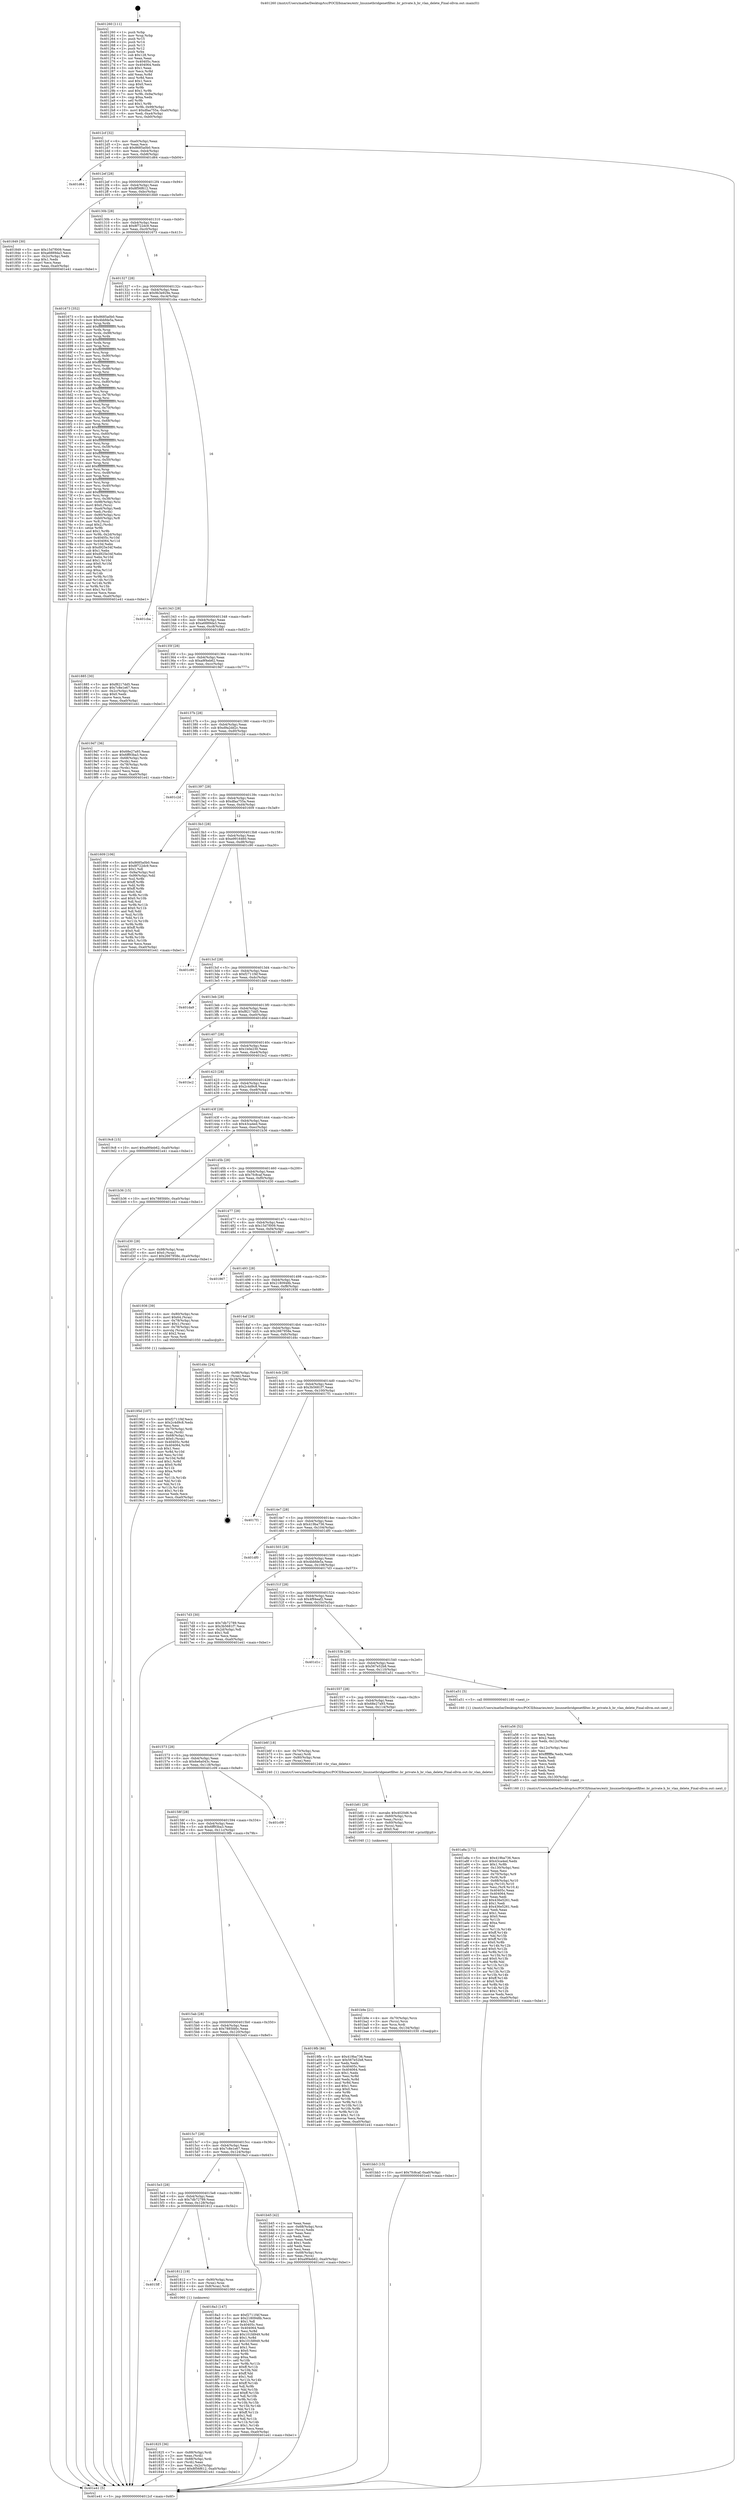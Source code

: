 digraph "0x401260" {
  label = "0x401260 (/mnt/c/Users/mathe/Desktop/tcc/POCII/binaries/extr_linuxnetbridgenetfilter..br_private.h_br_vlan_delete_Final-ollvm.out::main(0))"
  labelloc = "t"
  node[shape=record]

  Entry [label="",width=0.3,height=0.3,shape=circle,fillcolor=black,style=filled]
  "0x4012cf" [label="{
     0x4012cf [32]\l
     | [instrs]\l
     &nbsp;&nbsp;0x4012cf \<+6\>: mov -0xa0(%rbp),%eax\l
     &nbsp;&nbsp;0x4012d5 \<+2\>: mov %eax,%ecx\l
     &nbsp;&nbsp;0x4012d7 \<+6\>: sub $0x8685a0b0,%ecx\l
     &nbsp;&nbsp;0x4012dd \<+6\>: mov %eax,-0xb4(%rbp)\l
     &nbsp;&nbsp;0x4012e3 \<+6\>: mov %ecx,-0xb8(%rbp)\l
     &nbsp;&nbsp;0x4012e9 \<+6\>: je 0000000000401d64 \<main+0xb04\>\l
  }"]
  "0x401d64" [label="{
     0x401d64\l
  }", style=dashed]
  "0x4012ef" [label="{
     0x4012ef [28]\l
     | [instrs]\l
     &nbsp;&nbsp;0x4012ef \<+5\>: jmp 00000000004012f4 \<main+0x94\>\l
     &nbsp;&nbsp;0x4012f4 \<+6\>: mov -0xb4(%rbp),%eax\l
     &nbsp;&nbsp;0x4012fa \<+5\>: sub $0x8f56f612,%eax\l
     &nbsp;&nbsp;0x4012ff \<+6\>: mov %eax,-0xbc(%rbp)\l
     &nbsp;&nbsp;0x401305 \<+6\>: je 0000000000401849 \<main+0x5e9\>\l
  }"]
  Exit [label="",width=0.3,height=0.3,shape=circle,fillcolor=black,style=filled,peripheries=2]
  "0x401849" [label="{
     0x401849 [30]\l
     | [instrs]\l
     &nbsp;&nbsp;0x401849 \<+5\>: mov $0x15d7f009,%eax\l
     &nbsp;&nbsp;0x40184e \<+5\>: mov $0xa6889da3,%ecx\l
     &nbsp;&nbsp;0x401853 \<+3\>: mov -0x2c(%rbp),%edx\l
     &nbsp;&nbsp;0x401856 \<+3\>: cmp $0x1,%edx\l
     &nbsp;&nbsp;0x401859 \<+3\>: cmovl %ecx,%eax\l
     &nbsp;&nbsp;0x40185c \<+6\>: mov %eax,-0xa0(%rbp)\l
     &nbsp;&nbsp;0x401862 \<+5\>: jmp 0000000000401e41 \<main+0xbe1\>\l
  }"]
  "0x40130b" [label="{
     0x40130b [28]\l
     | [instrs]\l
     &nbsp;&nbsp;0x40130b \<+5\>: jmp 0000000000401310 \<main+0xb0\>\l
     &nbsp;&nbsp;0x401310 \<+6\>: mov -0xb4(%rbp),%eax\l
     &nbsp;&nbsp;0x401316 \<+5\>: sub $0x8f722dc9,%eax\l
     &nbsp;&nbsp;0x40131b \<+6\>: mov %eax,-0xc0(%rbp)\l
     &nbsp;&nbsp;0x401321 \<+6\>: je 0000000000401673 \<main+0x413\>\l
  }"]
  "0x401bb3" [label="{
     0x401bb3 [15]\l
     | [instrs]\l
     &nbsp;&nbsp;0x401bb3 \<+10\>: movl $0x7fc8caf,-0xa0(%rbp)\l
     &nbsp;&nbsp;0x401bbd \<+5\>: jmp 0000000000401e41 \<main+0xbe1\>\l
  }"]
  "0x401673" [label="{
     0x401673 [352]\l
     | [instrs]\l
     &nbsp;&nbsp;0x401673 \<+5\>: mov $0x8685a0b0,%eax\l
     &nbsp;&nbsp;0x401678 \<+5\>: mov $0x4bbfde5a,%ecx\l
     &nbsp;&nbsp;0x40167d \<+3\>: mov %rsp,%rdx\l
     &nbsp;&nbsp;0x401680 \<+4\>: add $0xfffffffffffffff0,%rdx\l
     &nbsp;&nbsp;0x401684 \<+3\>: mov %rdx,%rsp\l
     &nbsp;&nbsp;0x401687 \<+7\>: mov %rdx,-0x98(%rbp)\l
     &nbsp;&nbsp;0x40168e \<+3\>: mov %rsp,%rdx\l
     &nbsp;&nbsp;0x401691 \<+4\>: add $0xfffffffffffffff0,%rdx\l
     &nbsp;&nbsp;0x401695 \<+3\>: mov %rdx,%rsp\l
     &nbsp;&nbsp;0x401698 \<+3\>: mov %rsp,%rsi\l
     &nbsp;&nbsp;0x40169b \<+4\>: add $0xfffffffffffffff0,%rsi\l
     &nbsp;&nbsp;0x40169f \<+3\>: mov %rsi,%rsp\l
     &nbsp;&nbsp;0x4016a2 \<+7\>: mov %rsi,-0x90(%rbp)\l
     &nbsp;&nbsp;0x4016a9 \<+3\>: mov %rsp,%rsi\l
     &nbsp;&nbsp;0x4016ac \<+4\>: add $0xfffffffffffffff0,%rsi\l
     &nbsp;&nbsp;0x4016b0 \<+3\>: mov %rsi,%rsp\l
     &nbsp;&nbsp;0x4016b3 \<+7\>: mov %rsi,-0x88(%rbp)\l
     &nbsp;&nbsp;0x4016ba \<+3\>: mov %rsp,%rsi\l
     &nbsp;&nbsp;0x4016bd \<+4\>: add $0xfffffffffffffff0,%rsi\l
     &nbsp;&nbsp;0x4016c1 \<+3\>: mov %rsi,%rsp\l
     &nbsp;&nbsp;0x4016c4 \<+4\>: mov %rsi,-0x80(%rbp)\l
     &nbsp;&nbsp;0x4016c8 \<+3\>: mov %rsp,%rsi\l
     &nbsp;&nbsp;0x4016cb \<+4\>: add $0xfffffffffffffff0,%rsi\l
     &nbsp;&nbsp;0x4016cf \<+3\>: mov %rsi,%rsp\l
     &nbsp;&nbsp;0x4016d2 \<+4\>: mov %rsi,-0x78(%rbp)\l
     &nbsp;&nbsp;0x4016d6 \<+3\>: mov %rsp,%rsi\l
     &nbsp;&nbsp;0x4016d9 \<+4\>: add $0xfffffffffffffff0,%rsi\l
     &nbsp;&nbsp;0x4016dd \<+3\>: mov %rsi,%rsp\l
     &nbsp;&nbsp;0x4016e0 \<+4\>: mov %rsi,-0x70(%rbp)\l
     &nbsp;&nbsp;0x4016e4 \<+3\>: mov %rsp,%rsi\l
     &nbsp;&nbsp;0x4016e7 \<+4\>: add $0xfffffffffffffff0,%rsi\l
     &nbsp;&nbsp;0x4016eb \<+3\>: mov %rsi,%rsp\l
     &nbsp;&nbsp;0x4016ee \<+4\>: mov %rsi,-0x68(%rbp)\l
     &nbsp;&nbsp;0x4016f2 \<+3\>: mov %rsp,%rsi\l
     &nbsp;&nbsp;0x4016f5 \<+4\>: add $0xfffffffffffffff0,%rsi\l
     &nbsp;&nbsp;0x4016f9 \<+3\>: mov %rsi,%rsp\l
     &nbsp;&nbsp;0x4016fc \<+4\>: mov %rsi,-0x60(%rbp)\l
     &nbsp;&nbsp;0x401700 \<+3\>: mov %rsp,%rsi\l
     &nbsp;&nbsp;0x401703 \<+4\>: add $0xfffffffffffffff0,%rsi\l
     &nbsp;&nbsp;0x401707 \<+3\>: mov %rsi,%rsp\l
     &nbsp;&nbsp;0x40170a \<+4\>: mov %rsi,-0x58(%rbp)\l
     &nbsp;&nbsp;0x40170e \<+3\>: mov %rsp,%rsi\l
     &nbsp;&nbsp;0x401711 \<+4\>: add $0xfffffffffffffff0,%rsi\l
     &nbsp;&nbsp;0x401715 \<+3\>: mov %rsi,%rsp\l
     &nbsp;&nbsp;0x401718 \<+4\>: mov %rsi,-0x50(%rbp)\l
     &nbsp;&nbsp;0x40171c \<+3\>: mov %rsp,%rsi\l
     &nbsp;&nbsp;0x40171f \<+4\>: add $0xfffffffffffffff0,%rsi\l
     &nbsp;&nbsp;0x401723 \<+3\>: mov %rsi,%rsp\l
     &nbsp;&nbsp;0x401726 \<+4\>: mov %rsi,-0x48(%rbp)\l
     &nbsp;&nbsp;0x40172a \<+3\>: mov %rsp,%rsi\l
     &nbsp;&nbsp;0x40172d \<+4\>: add $0xfffffffffffffff0,%rsi\l
     &nbsp;&nbsp;0x401731 \<+3\>: mov %rsi,%rsp\l
     &nbsp;&nbsp;0x401734 \<+4\>: mov %rsi,-0x40(%rbp)\l
     &nbsp;&nbsp;0x401738 \<+3\>: mov %rsp,%rsi\l
     &nbsp;&nbsp;0x40173b \<+4\>: add $0xfffffffffffffff0,%rsi\l
     &nbsp;&nbsp;0x40173f \<+3\>: mov %rsi,%rsp\l
     &nbsp;&nbsp;0x401742 \<+4\>: mov %rsi,-0x38(%rbp)\l
     &nbsp;&nbsp;0x401746 \<+7\>: mov -0x98(%rbp),%rsi\l
     &nbsp;&nbsp;0x40174d \<+6\>: movl $0x0,(%rsi)\l
     &nbsp;&nbsp;0x401753 \<+6\>: mov -0xa4(%rbp),%edi\l
     &nbsp;&nbsp;0x401759 \<+2\>: mov %edi,(%rdx)\l
     &nbsp;&nbsp;0x40175b \<+7\>: mov -0x90(%rbp),%rsi\l
     &nbsp;&nbsp;0x401762 \<+7\>: mov -0xb0(%rbp),%r8\l
     &nbsp;&nbsp;0x401769 \<+3\>: mov %r8,(%rsi)\l
     &nbsp;&nbsp;0x40176c \<+3\>: cmpl $0x2,(%rdx)\l
     &nbsp;&nbsp;0x40176f \<+4\>: setne %r9b\l
     &nbsp;&nbsp;0x401773 \<+4\>: and $0x1,%r9b\l
     &nbsp;&nbsp;0x401777 \<+4\>: mov %r9b,-0x2d(%rbp)\l
     &nbsp;&nbsp;0x40177b \<+8\>: mov 0x40405c,%r10d\l
     &nbsp;&nbsp;0x401783 \<+8\>: mov 0x404064,%r11d\l
     &nbsp;&nbsp;0x40178b \<+3\>: mov %r10d,%ebx\l
     &nbsp;&nbsp;0x40178e \<+6\>: sub $0xd925e34f,%ebx\l
     &nbsp;&nbsp;0x401794 \<+3\>: sub $0x1,%ebx\l
     &nbsp;&nbsp;0x401797 \<+6\>: add $0xd925e34f,%ebx\l
     &nbsp;&nbsp;0x40179d \<+4\>: imul %ebx,%r10d\l
     &nbsp;&nbsp;0x4017a1 \<+4\>: and $0x1,%r10d\l
     &nbsp;&nbsp;0x4017a5 \<+4\>: cmp $0x0,%r10d\l
     &nbsp;&nbsp;0x4017a9 \<+4\>: sete %r9b\l
     &nbsp;&nbsp;0x4017ad \<+4\>: cmp $0xa,%r11d\l
     &nbsp;&nbsp;0x4017b1 \<+4\>: setl %r14b\l
     &nbsp;&nbsp;0x4017b5 \<+3\>: mov %r9b,%r15b\l
     &nbsp;&nbsp;0x4017b8 \<+3\>: and %r14b,%r15b\l
     &nbsp;&nbsp;0x4017bb \<+3\>: xor %r14b,%r9b\l
     &nbsp;&nbsp;0x4017be \<+3\>: or %r9b,%r15b\l
     &nbsp;&nbsp;0x4017c1 \<+4\>: test $0x1,%r15b\l
     &nbsp;&nbsp;0x4017c5 \<+3\>: cmovne %ecx,%eax\l
     &nbsp;&nbsp;0x4017c8 \<+6\>: mov %eax,-0xa0(%rbp)\l
     &nbsp;&nbsp;0x4017ce \<+5\>: jmp 0000000000401e41 \<main+0xbe1\>\l
  }"]
  "0x401327" [label="{
     0x401327 [28]\l
     | [instrs]\l
     &nbsp;&nbsp;0x401327 \<+5\>: jmp 000000000040132c \<main+0xcc\>\l
     &nbsp;&nbsp;0x40132c \<+6\>: mov -0xb4(%rbp),%eax\l
     &nbsp;&nbsp;0x401332 \<+5\>: sub $0x9b3e929e,%eax\l
     &nbsp;&nbsp;0x401337 \<+6\>: mov %eax,-0xc4(%rbp)\l
     &nbsp;&nbsp;0x40133d \<+6\>: je 0000000000401cba \<main+0xa5a\>\l
  }"]
  "0x401b9e" [label="{
     0x401b9e [21]\l
     | [instrs]\l
     &nbsp;&nbsp;0x401b9e \<+4\>: mov -0x70(%rbp),%rcx\l
     &nbsp;&nbsp;0x401ba2 \<+3\>: mov (%rcx),%rcx\l
     &nbsp;&nbsp;0x401ba5 \<+3\>: mov %rcx,%rdi\l
     &nbsp;&nbsp;0x401ba8 \<+6\>: mov %eax,-0x134(%rbp)\l
     &nbsp;&nbsp;0x401bae \<+5\>: call 0000000000401030 \<free@plt\>\l
     | [calls]\l
     &nbsp;&nbsp;0x401030 \{1\} (unknown)\l
  }"]
  "0x401cba" [label="{
     0x401cba\l
  }", style=dashed]
  "0x401343" [label="{
     0x401343 [28]\l
     | [instrs]\l
     &nbsp;&nbsp;0x401343 \<+5\>: jmp 0000000000401348 \<main+0xe8\>\l
     &nbsp;&nbsp;0x401348 \<+6\>: mov -0xb4(%rbp),%eax\l
     &nbsp;&nbsp;0x40134e \<+5\>: sub $0xa6889da3,%eax\l
     &nbsp;&nbsp;0x401353 \<+6\>: mov %eax,-0xc8(%rbp)\l
     &nbsp;&nbsp;0x401359 \<+6\>: je 0000000000401885 \<main+0x625\>\l
  }"]
  "0x401b81" [label="{
     0x401b81 [29]\l
     | [instrs]\l
     &nbsp;&nbsp;0x401b81 \<+10\>: movabs $0x4020d6,%rdi\l
     &nbsp;&nbsp;0x401b8b \<+4\>: mov -0x60(%rbp),%rcx\l
     &nbsp;&nbsp;0x401b8f \<+2\>: mov %eax,(%rcx)\l
     &nbsp;&nbsp;0x401b91 \<+4\>: mov -0x60(%rbp),%rcx\l
     &nbsp;&nbsp;0x401b95 \<+2\>: mov (%rcx),%esi\l
     &nbsp;&nbsp;0x401b97 \<+2\>: mov $0x0,%al\l
     &nbsp;&nbsp;0x401b99 \<+5\>: call 0000000000401040 \<printf@plt\>\l
     | [calls]\l
     &nbsp;&nbsp;0x401040 \{1\} (unknown)\l
  }"]
  "0x401885" [label="{
     0x401885 [30]\l
     | [instrs]\l
     &nbsp;&nbsp;0x401885 \<+5\>: mov $0xf8217dd5,%eax\l
     &nbsp;&nbsp;0x40188a \<+5\>: mov $0x7c8e1e67,%ecx\l
     &nbsp;&nbsp;0x40188f \<+3\>: mov -0x2c(%rbp),%edx\l
     &nbsp;&nbsp;0x401892 \<+3\>: cmp $0x0,%edx\l
     &nbsp;&nbsp;0x401895 \<+3\>: cmove %ecx,%eax\l
     &nbsp;&nbsp;0x401898 \<+6\>: mov %eax,-0xa0(%rbp)\l
     &nbsp;&nbsp;0x40189e \<+5\>: jmp 0000000000401e41 \<main+0xbe1\>\l
  }"]
  "0x40135f" [label="{
     0x40135f [28]\l
     | [instrs]\l
     &nbsp;&nbsp;0x40135f \<+5\>: jmp 0000000000401364 \<main+0x104\>\l
     &nbsp;&nbsp;0x401364 \<+6\>: mov -0xb4(%rbp),%eax\l
     &nbsp;&nbsp;0x40136a \<+5\>: sub $0xa9f4eb62,%eax\l
     &nbsp;&nbsp;0x40136f \<+6\>: mov %eax,-0xcc(%rbp)\l
     &nbsp;&nbsp;0x401375 \<+6\>: je 00000000004019d7 \<main+0x777\>\l
  }"]
  "0x401a8a" [label="{
     0x401a8a [172]\l
     | [instrs]\l
     &nbsp;&nbsp;0x401a8a \<+5\>: mov $0x419ba736,%ecx\l
     &nbsp;&nbsp;0x401a8f \<+5\>: mov $0x43ca4ed,%edx\l
     &nbsp;&nbsp;0x401a94 \<+3\>: mov $0x1,%r8b\l
     &nbsp;&nbsp;0x401a97 \<+6\>: mov -0x130(%rbp),%esi\l
     &nbsp;&nbsp;0x401a9d \<+3\>: imul %eax,%esi\l
     &nbsp;&nbsp;0x401aa0 \<+4\>: mov -0x70(%rbp),%r9\l
     &nbsp;&nbsp;0x401aa4 \<+3\>: mov (%r9),%r9\l
     &nbsp;&nbsp;0x401aa7 \<+4\>: mov -0x68(%rbp),%r10\l
     &nbsp;&nbsp;0x401aab \<+3\>: movslq (%r10),%r10\l
     &nbsp;&nbsp;0x401aae \<+4\>: mov %esi,(%r9,%r10,4)\l
     &nbsp;&nbsp;0x401ab2 \<+7\>: mov 0x40405c,%eax\l
     &nbsp;&nbsp;0x401ab9 \<+7\>: mov 0x404064,%esi\l
     &nbsp;&nbsp;0x401ac0 \<+2\>: mov %eax,%edi\l
     &nbsp;&nbsp;0x401ac2 \<+6\>: add $0x436e5261,%edi\l
     &nbsp;&nbsp;0x401ac8 \<+3\>: sub $0x1,%edi\l
     &nbsp;&nbsp;0x401acb \<+6\>: sub $0x436e5261,%edi\l
     &nbsp;&nbsp;0x401ad1 \<+3\>: imul %edi,%eax\l
     &nbsp;&nbsp;0x401ad4 \<+3\>: and $0x1,%eax\l
     &nbsp;&nbsp;0x401ad7 \<+3\>: cmp $0x0,%eax\l
     &nbsp;&nbsp;0x401ada \<+4\>: sete %r11b\l
     &nbsp;&nbsp;0x401ade \<+3\>: cmp $0xa,%esi\l
     &nbsp;&nbsp;0x401ae1 \<+3\>: setl %bl\l
     &nbsp;&nbsp;0x401ae4 \<+3\>: mov %r11b,%r14b\l
     &nbsp;&nbsp;0x401ae7 \<+4\>: xor $0xff,%r14b\l
     &nbsp;&nbsp;0x401aeb \<+3\>: mov %bl,%r15b\l
     &nbsp;&nbsp;0x401aee \<+4\>: xor $0xff,%r15b\l
     &nbsp;&nbsp;0x401af2 \<+4\>: xor $0x0,%r8b\l
     &nbsp;&nbsp;0x401af6 \<+3\>: mov %r14b,%r12b\l
     &nbsp;&nbsp;0x401af9 \<+4\>: and $0x0,%r12b\l
     &nbsp;&nbsp;0x401afd \<+3\>: and %r8b,%r11b\l
     &nbsp;&nbsp;0x401b00 \<+3\>: mov %r15b,%r13b\l
     &nbsp;&nbsp;0x401b03 \<+4\>: and $0x0,%r13b\l
     &nbsp;&nbsp;0x401b07 \<+3\>: and %r8b,%bl\l
     &nbsp;&nbsp;0x401b0a \<+3\>: or %r11b,%r12b\l
     &nbsp;&nbsp;0x401b0d \<+3\>: or %bl,%r13b\l
     &nbsp;&nbsp;0x401b10 \<+3\>: xor %r13b,%r12b\l
     &nbsp;&nbsp;0x401b13 \<+3\>: or %r15b,%r14b\l
     &nbsp;&nbsp;0x401b16 \<+4\>: xor $0xff,%r14b\l
     &nbsp;&nbsp;0x401b1a \<+4\>: or $0x0,%r8b\l
     &nbsp;&nbsp;0x401b1e \<+3\>: and %r8b,%r14b\l
     &nbsp;&nbsp;0x401b21 \<+3\>: or %r14b,%r12b\l
     &nbsp;&nbsp;0x401b24 \<+4\>: test $0x1,%r12b\l
     &nbsp;&nbsp;0x401b28 \<+3\>: cmovne %edx,%ecx\l
     &nbsp;&nbsp;0x401b2b \<+6\>: mov %ecx,-0xa0(%rbp)\l
     &nbsp;&nbsp;0x401b31 \<+5\>: jmp 0000000000401e41 \<main+0xbe1\>\l
  }"]
  "0x4019d7" [label="{
     0x4019d7 [36]\l
     | [instrs]\l
     &nbsp;&nbsp;0x4019d7 \<+5\>: mov $0x68e27a93,%eax\l
     &nbsp;&nbsp;0x4019dc \<+5\>: mov $0x6ff93ba3,%ecx\l
     &nbsp;&nbsp;0x4019e1 \<+4\>: mov -0x68(%rbp),%rdx\l
     &nbsp;&nbsp;0x4019e5 \<+2\>: mov (%rdx),%esi\l
     &nbsp;&nbsp;0x4019e7 \<+4\>: mov -0x78(%rbp),%rdx\l
     &nbsp;&nbsp;0x4019eb \<+2\>: cmp (%rdx),%esi\l
     &nbsp;&nbsp;0x4019ed \<+3\>: cmovl %ecx,%eax\l
     &nbsp;&nbsp;0x4019f0 \<+6\>: mov %eax,-0xa0(%rbp)\l
     &nbsp;&nbsp;0x4019f6 \<+5\>: jmp 0000000000401e41 \<main+0xbe1\>\l
  }"]
  "0x40137b" [label="{
     0x40137b [28]\l
     | [instrs]\l
     &nbsp;&nbsp;0x40137b \<+5\>: jmp 0000000000401380 \<main+0x120\>\l
     &nbsp;&nbsp;0x401380 \<+6\>: mov -0xb4(%rbp),%eax\l
     &nbsp;&nbsp;0x401386 \<+5\>: sub $0xd9a2dd2c,%eax\l
     &nbsp;&nbsp;0x40138b \<+6\>: mov %eax,-0xd0(%rbp)\l
     &nbsp;&nbsp;0x401391 \<+6\>: je 0000000000401c2d \<main+0x9cd\>\l
  }"]
  "0x401a56" [label="{
     0x401a56 [52]\l
     | [instrs]\l
     &nbsp;&nbsp;0x401a56 \<+2\>: xor %ecx,%ecx\l
     &nbsp;&nbsp;0x401a58 \<+5\>: mov $0x2,%edx\l
     &nbsp;&nbsp;0x401a5d \<+6\>: mov %edx,-0x12c(%rbp)\l
     &nbsp;&nbsp;0x401a63 \<+1\>: cltd\l
     &nbsp;&nbsp;0x401a64 \<+6\>: mov -0x12c(%rbp),%esi\l
     &nbsp;&nbsp;0x401a6a \<+2\>: idiv %esi\l
     &nbsp;&nbsp;0x401a6c \<+6\>: imul $0xfffffffe,%edx,%edx\l
     &nbsp;&nbsp;0x401a72 \<+2\>: mov %ecx,%edi\l
     &nbsp;&nbsp;0x401a74 \<+2\>: sub %edx,%edi\l
     &nbsp;&nbsp;0x401a76 \<+2\>: mov %ecx,%edx\l
     &nbsp;&nbsp;0x401a78 \<+3\>: sub $0x1,%edx\l
     &nbsp;&nbsp;0x401a7b \<+2\>: add %edx,%edi\l
     &nbsp;&nbsp;0x401a7d \<+2\>: sub %edi,%ecx\l
     &nbsp;&nbsp;0x401a7f \<+6\>: mov %ecx,-0x130(%rbp)\l
     &nbsp;&nbsp;0x401a85 \<+5\>: call 0000000000401160 \<next_i\>\l
     | [calls]\l
     &nbsp;&nbsp;0x401160 \{1\} (/mnt/c/Users/mathe/Desktop/tcc/POCII/binaries/extr_linuxnetbridgenetfilter..br_private.h_br_vlan_delete_Final-ollvm.out::next_i)\l
  }"]
  "0x401c2d" [label="{
     0x401c2d\l
  }", style=dashed]
  "0x401397" [label="{
     0x401397 [28]\l
     | [instrs]\l
     &nbsp;&nbsp;0x401397 \<+5\>: jmp 000000000040139c \<main+0x13c\>\l
     &nbsp;&nbsp;0x40139c \<+6\>: mov -0xb4(%rbp),%eax\l
     &nbsp;&nbsp;0x4013a2 \<+5\>: sub $0xdfaa755a,%eax\l
     &nbsp;&nbsp;0x4013a7 \<+6\>: mov %eax,-0xd4(%rbp)\l
     &nbsp;&nbsp;0x4013ad \<+6\>: je 0000000000401609 \<main+0x3a9\>\l
  }"]
  "0x40195d" [label="{
     0x40195d [107]\l
     | [instrs]\l
     &nbsp;&nbsp;0x40195d \<+5\>: mov $0xf2711f4f,%ecx\l
     &nbsp;&nbsp;0x401962 \<+5\>: mov $0x2c4d9c8,%edx\l
     &nbsp;&nbsp;0x401967 \<+2\>: xor %esi,%esi\l
     &nbsp;&nbsp;0x401969 \<+4\>: mov -0x70(%rbp),%rdi\l
     &nbsp;&nbsp;0x40196d \<+3\>: mov %rax,(%rdi)\l
     &nbsp;&nbsp;0x401970 \<+4\>: mov -0x68(%rbp),%rax\l
     &nbsp;&nbsp;0x401974 \<+6\>: movl $0x0,(%rax)\l
     &nbsp;&nbsp;0x40197a \<+8\>: mov 0x40405c,%r8d\l
     &nbsp;&nbsp;0x401982 \<+8\>: mov 0x404064,%r9d\l
     &nbsp;&nbsp;0x40198a \<+3\>: sub $0x1,%esi\l
     &nbsp;&nbsp;0x40198d \<+3\>: mov %r8d,%r10d\l
     &nbsp;&nbsp;0x401990 \<+3\>: add %esi,%r10d\l
     &nbsp;&nbsp;0x401993 \<+4\>: imul %r10d,%r8d\l
     &nbsp;&nbsp;0x401997 \<+4\>: and $0x1,%r8d\l
     &nbsp;&nbsp;0x40199b \<+4\>: cmp $0x0,%r8d\l
     &nbsp;&nbsp;0x40199f \<+4\>: sete %r11b\l
     &nbsp;&nbsp;0x4019a3 \<+4\>: cmp $0xa,%r9d\l
     &nbsp;&nbsp;0x4019a7 \<+3\>: setl %bl\l
     &nbsp;&nbsp;0x4019aa \<+3\>: mov %r11b,%r14b\l
     &nbsp;&nbsp;0x4019ad \<+3\>: and %bl,%r14b\l
     &nbsp;&nbsp;0x4019b0 \<+3\>: xor %bl,%r11b\l
     &nbsp;&nbsp;0x4019b3 \<+3\>: or %r11b,%r14b\l
     &nbsp;&nbsp;0x4019b6 \<+4\>: test $0x1,%r14b\l
     &nbsp;&nbsp;0x4019ba \<+3\>: cmovne %edx,%ecx\l
     &nbsp;&nbsp;0x4019bd \<+6\>: mov %ecx,-0xa0(%rbp)\l
     &nbsp;&nbsp;0x4019c3 \<+5\>: jmp 0000000000401e41 \<main+0xbe1\>\l
  }"]
  "0x401609" [label="{
     0x401609 [106]\l
     | [instrs]\l
     &nbsp;&nbsp;0x401609 \<+5\>: mov $0x8685a0b0,%eax\l
     &nbsp;&nbsp;0x40160e \<+5\>: mov $0x8f722dc9,%ecx\l
     &nbsp;&nbsp;0x401613 \<+2\>: mov $0x1,%dl\l
     &nbsp;&nbsp;0x401615 \<+7\>: mov -0x9a(%rbp),%sil\l
     &nbsp;&nbsp;0x40161c \<+7\>: mov -0x99(%rbp),%dil\l
     &nbsp;&nbsp;0x401623 \<+3\>: mov %sil,%r8b\l
     &nbsp;&nbsp;0x401626 \<+4\>: xor $0xff,%r8b\l
     &nbsp;&nbsp;0x40162a \<+3\>: mov %dil,%r9b\l
     &nbsp;&nbsp;0x40162d \<+4\>: xor $0xff,%r9b\l
     &nbsp;&nbsp;0x401631 \<+3\>: xor $0x0,%dl\l
     &nbsp;&nbsp;0x401634 \<+3\>: mov %r8b,%r10b\l
     &nbsp;&nbsp;0x401637 \<+4\>: and $0x0,%r10b\l
     &nbsp;&nbsp;0x40163b \<+3\>: and %dl,%sil\l
     &nbsp;&nbsp;0x40163e \<+3\>: mov %r9b,%r11b\l
     &nbsp;&nbsp;0x401641 \<+4\>: and $0x0,%r11b\l
     &nbsp;&nbsp;0x401645 \<+3\>: and %dl,%dil\l
     &nbsp;&nbsp;0x401648 \<+3\>: or %sil,%r10b\l
     &nbsp;&nbsp;0x40164b \<+3\>: or %dil,%r11b\l
     &nbsp;&nbsp;0x40164e \<+3\>: xor %r11b,%r10b\l
     &nbsp;&nbsp;0x401651 \<+3\>: or %r9b,%r8b\l
     &nbsp;&nbsp;0x401654 \<+4\>: xor $0xff,%r8b\l
     &nbsp;&nbsp;0x401658 \<+3\>: or $0x0,%dl\l
     &nbsp;&nbsp;0x40165b \<+3\>: and %dl,%r8b\l
     &nbsp;&nbsp;0x40165e \<+3\>: or %r8b,%r10b\l
     &nbsp;&nbsp;0x401661 \<+4\>: test $0x1,%r10b\l
     &nbsp;&nbsp;0x401665 \<+3\>: cmovne %ecx,%eax\l
     &nbsp;&nbsp;0x401668 \<+6\>: mov %eax,-0xa0(%rbp)\l
     &nbsp;&nbsp;0x40166e \<+5\>: jmp 0000000000401e41 \<main+0xbe1\>\l
  }"]
  "0x4013b3" [label="{
     0x4013b3 [28]\l
     | [instrs]\l
     &nbsp;&nbsp;0x4013b3 \<+5\>: jmp 00000000004013b8 \<main+0x158\>\l
     &nbsp;&nbsp;0x4013b8 \<+6\>: mov -0xb4(%rbp),%eax\l
     &nbsp;&nbsp;0x4013be \<+5\>: sub $0xe9916460,%eax\l
     &nbsp;&nbsp;0x4013c3 \<+6\>: mov %eax,-0xd8(%rbp)\l
     &nbsp;&nbsp;0x4013c9 \<+6\>: je 0000000000401c90 \<main+0xa30\>\l
  }"]
  "0x401e41" [label="{
     0x401e41 [5]\l
     | [instrs]\l
     &nbsp;&nbsp;0x401e41 \<+5\>: jmp 00000000004012cf \<main+0x6f\>\l
  }"]
  "0x401260" [label="{
     0x401260 [111]\l
     | [instrs]\l
     &nbsp;&nbsp;0x401260 \<+1\>: push %rbp\l
     &nbsp;&nbsp;0x401261 \<+3\>: mov %rsp,%rbp\l
     &nbsp;&nbsp;0x401264 \<+2\>: push %r15\l
     &nbsp;&nbsp;0x401266 \<+2\>: push %r14\l
     &nbsp;&nbsp;0x401268 \<+2\>: push %r13\l
     &nbsp;&nbsp;0x40126a \<+2\>: push %r12\l
     &nbsp;&nbsp;0x40126c \<+1\>: push %rbx\l
     &nbsp;&nbsp;0x40126d \<+7\>: sub $0x128,%rsp\l
     &nbsp;&nbsp;0x401274 \<+2\>: xor %eax,%eax\l
     &nbsp;&nbsp;0x401276 \<+7\>: mov 0x40405c,%ecx\l
     &nbsp;&nbsp;0x40127d \<+7\>: mov 0x404064,%edx\l
     &nbsp;&nbsp;0x401284 \<+3\>: sub $0x1,%eax\l
     &nbsp;&nbsp;0x401287 \<+3\>: mov %ecx,%r8d\l
     &nbsp;&nbsp;0x40128a \<+3\>: add %eax,%r8d\l
     &nbsp;&nbsp;0x40128d \<+4\>: imul %r8d,%ecx\l
     &nbsp;&nbsp;0x401291 \<+3\>: and $0x1,%ecx\l
     &nbsp;&nbsp;0x401294 \<+3\>: cmp $0x0,%ecx\l
     &nbsp;&nbsp;0x401297 \<+4\>: sete %r9b\l
     &nbsp;&nbsp;0x40129b \<+4\>: and $0x1,%r9b\l
     &nbsp;&nbsp;0x40129f \<+7\>: mov %r9b,-0x9a(%rbp)\l
     &nbsp;&nbsp;0x4012a6 \<+3\>: cmp $0xa,%edx\l
     &nbsp;&nbsp;0x4012a9 \<+4\>: setl %r9b\l
     &nbsp;&nbsp;0x4012ad \<+4\>: and $0x1,%r9b\l
     &nbsp;&nbsp;0x4012b1 \<+7\>: mov %r9b,-0x99(%rbp)\l
     &nbsp;&nbsp;0x4012b8 \<+10\>: movl $0xdfaa755a,-0xa0(%rbp)\l
     &nbsp;&nbsp;0x4012c2 \<+6\>: mov %edi,-0xa4(%rbp)\l
     &nbsp;&nbsp;0x4012c8 \<+7\>: mov %rsi,-0xb0(%rbp)\l
  }"]
  "0x401825" [label="{
     0x401825 [36]\l
     | [instrs]\l
     &nbsp;&nbsp;0x401825 \<+7\>: mov -0x88(%rbp),%rdi\l
     &nbsp;&nbsp;0x40182c \<+2\>: mov %eax,(%rdi)\l
     &nbsp;&nbsp;0x40182e \<+7\>: mov -0x88(%rbp),%rdi\l
     &nbsp;&nbsp;0x401835 \<+2\>: mov (%rdi),%eax\l
     &nbsp;&nbsp;0x401837 \<+3\>: mov %eax,-0x2c(%rbp)\l
     &nbsp;&nbsp;0x40183a \<+10\>: movl $0x8f56f612,-0xa0(%rbp)\l
     &nbsp;&nbsp;0x401844 \<+5\>: jmp 0000000000401e41 \<main+0xbe1\>\l
  }"]
  "0x4015ff" [label="{
     0x4015ff\l
  }", style=dashed]
  "0x401c90" [label="{
     0x401c90\l
  }", style=dashed]
  "0x4013cf" [label="{
     0x4013cf [28]\l
     | [instrs]\l
     &nbsp;&nbsp;0x4013cf \<+5\>: jmp 00000000004013d4 \<main+0x174\>\l
     &nbsp;&nbsp;0x4013d4 \<+6\>: mov -0xb4(%rbp),%eax\l
     &nbsp;&nbsp;0x4013da \<+5\>: sub $0xf2711f4f,%eax\l
     &nbsp;&nbsp;0x4013df \<+6\>: mov %eax,-0xdc(%rbp)\l
     &nbsp;&nbsp;0x4013e5 \<+6\>: je 0000000000401da9 \<main+0xb49\>\l
  }"]
  "0x401812" [label="{
     0x401812 [19]\l
     | [instrs]\l
     &nbsp;&nbsp;0x401812 \<+7\>: mov -0x90(%rbp),%rax\l
     &nbsp;&nbsp;0x401819 \<+3\>: mov (%rax),%rax\l
     &nbsp;&nbsp;0x40181c \<+4\>: mov 0x8(%rax),%rdi\l
     &nbsp;&nbsp;0x401820 \<+5\>: call 0000000000401060 \<atoi@plt\>\l
     | [calls]\l
     &nbsp;&nbsp;0x401060 \{1\} (unknown)\l
  }"]
  "0x401da9" [label="{
     0x401da9\l
  }", style=dashed]
  "0x4013eb" [label="{
     0x4013eb [28]\l
     | [instrs]\l
     &nbsp;&nbsp;0x4013eb \<+5\>: jmp 00000000004013f0 \<main+0x190\>\l
     &nbsp;&nbsp;0x4013f0 \<+6\>: mov -0xb4(%rbp),%eax\l
     &nbsp;&nbsp;0x4013f6 \<+5\>: sub $0xf8217dd5,%eax\l
     &nbsp;&nbsp;0x4013fb \<+6\>: mov %eax,-0xe0(%rbp)\l
     &nbsp;&nbsp;0x401401 \<+6\>: je 0000000000401d0d \<main+0xaad\>\l
  }"]
  "0x4015e3" [label="{
     0x4015e3 [28]\l
     | [instrs]\l
     &nbsp;&nbsp;0x4015e3 \<+5\>: jmp 00000000004015e8 \<main+0x388\>\l
     &nbsp;&nbsp;0x4015e8 \<+6\>: mov -0xb4(%rbp),%eax\l
     &nbsp;&nbsp;0x4015ee \<+5\>: sub $0x7db72789,%eax\l
     &nbsp;&nbsp;0x4015f3 \<+6\>: mov %eax,-0x128(%rbp)\l
     &nbsp;&nbsp;0x4015f9 \<+6\>: je 0000000000401812 \<main+0x5b2\>\l
  }"]
  "0x401d0d" [label="{
     0x401d0d\l
  }", style=dashed]
  "0x401407" [label="{
     0x401407 [28]\l
     | [instrs]\l
     &nbsp;&nbsp;0x401407 \<+5\>: jmp 000000000040140c \<main+0x1ac\>\l
     &nbsp;&nbsp;0x40140c \<+6\>: mov -0xb4(%rbp),%eax\l
     &nbsp;&nbsp;0x401412 \<+5\>: sub $0x1b0e230,%eax\l
     &nbsp;&nbsp;0x401417 \<+6\>: mov %eax,-0xe4(%rbp)\l
     &nbsp;&nbsp;0x40141d \<+6\>: je 0000000000401bc2 \<main+0x962\>\l
  }"]
  "0x4018a3" [label="{
     0x4018a3 [147]\l
     | [instrs]\l
     &nbsp;&nbsp;0x4018a3 \<+5\>: mov $0xf2711f4f,%eax\l
     &nbsp;&nbsp;0x4018a8 \<+5\>: mov $0x2180948b,%ecx\l
     &nbsp;&nbsp;0x4018ad \<+2\>: mov $0x1,%dl\l
     &nbsp;&nbsp;0x4018af \<+7\>: mov 0x40405c,%esi\l
     &nbsp;&nbsp;0x4018b6 \<+7\>: mov 0x404064,%edi\l
     &nbsp;&nbsp;0x4018bd \<+3\>: mov %esi,%r8d\l
     &nbsp;&nbsp;0x4018c0 \<+7\>: add $0x101fd949,%r8d\l
     &nbsp;&nbsp;0x4018c7 \<+4\>: sub $0x1,%r8d\l
     &nbsp;&nbsp;0x4018cb \<+7\>: sub $0x101fd949,%r8d\l
     &nbsp;&nbsp;0x4018d2 \<+4\>: imul %r8d,%esi\l
     &nbsp;&nbsp;0x4018d6 \<+3\>: and $0x1,%esi\l
     &nbsp;&nbsp;0x4018d9 \<+3\>: cmp $0x0,%esi\l
     &nbsp;&nbsp;0x4018dc \<+4\>: sete %r9b\l
     &nbsp;&nbsp;0x4018e0 \<+3\>: cmp $0xa,%edi\l
     &nbsp;&nbsp;0x4018e3 \<+4\>: setl %r10b\l
     &nbsp;&nbsp;0x4018e7 \<+3\>: mov %r9b,%r11b\l
     &nbsp;&nbsp;0x4018ea \<+4\>: xor $0xff,%r11b\l
     &nbsp;&nbsp;0x4018ee \<+3\>: mov %r10b,%bl\l
     &nbsp;&nbsp;0x4018f1 \<+3\>: xor $0xff,%bl\l
     &nbsp;&nbsp;0x4018f4 \<+3\>: xor $0x1,%dl\l
     &nbsp;&nbsp;0x4018f7 \<+3\>: mov %r11b,%r14b\l
     &nbsp;&nbsp;0x4018fa \<+4\>: and $0xff,%r14b\l
     &nbsp;&nbsp;0x4018fe \<+3\>: and %dl,%r9b\l
     &nbsp;&nbsp;0x401901 \<+3\>: mov %bl,%r15b\l
     &nbsp;&nbsp;0x401904 \<+4\>: and $0xff,%r15b\l
     &nbsp;&nbsp;0x401908 \<+3\>: and %dl,%r10b\l
     &nbsp;&nbsp;0x40190b \<+3\>: or %r9b,%r14b\l
     &nbsp;&nbsp;0x40190e \<+3\>: or %r10b,%r15b\l
     &nbsp;&nbsp;0x401911 \<+3\>: xor %r15b,%r14b\l
     &nbsp;&nbsp;0x401914 \<+3\>: or %bl,%r11b\l
     &nbsp;&nbsp;0x401917 \<+4\>: xor $0xff,%r11b\l
     &nbsp;&nbsp;0x40191b \<+3\>: or $0x1,%dl\l
     &nbsp;&nbsp;0x40191e \<+3\>: and %dl,%r11b\l
     &nbsp;&nbsp;0x401921 \<+3\>: or %r11b,%r14b\l
     &nbsp;&nbsp;0x401924 \<+4\>: test $0x1,%r14b\l
     &nbsp;&nbsp;0x401928 \<+3\>: cmovne %ecx,%eax\l
     &nbsp;&nbsp;0x40192b \<+6\>: mov %eax,-0xa0(%rbp)\l
     &nbsp;&nbsp;0x401931 \<+5\>: jmp 0000000000401e41 \<main+0xbe1\>\l
  }"]
  "0x401bc2" [label="{
     0x401bc2\l
  }", style=dashed]
  "0x401423" [label="{
     0x401423 [28]\l
     | [instrs]\l
     &nbsp;&nbsp;0x401423 \<+5\>: jmp 0000000000401428 \<main+0x1c8\>\l
     &nbsp;&nbsp;0x401428 \<+6\>: mov -0xb4(%rbp),%eax\l
     &nbsp;&nbsp;0x40142e \<+5\>: sub $0x2c4d9c8,%eax\l
     &nbsp;&nbsp;0x401433 \<+6\>: mov %eax,-0xe8(%rbp)\l
     &nbsp;&nbsp;0x401439 \<+6\>: je 00000000004019c8 \<main+0x768\>\l
  }"]
  "0x4015c7" [label="{
     0x4015c7 [28]\l
     | [instrs]\l
     &nbsp;&nbsp;0x4015c7 \<+5\>: jmp 00000000004015cc \<main+0x36c\>\l
     &nbsp;&nbsp;0x4015cc \<+6\>: mov -0xb4(%rbp),%eax\l
     &nbsp;&nbsp;0x4015d2 \<+5\>: sub $0x7c8e1e67,%eax\l
     &nbsp;&nbsp;0x4015d7 \<+6\>: mov %eax,-0x124(%rbp)\l
     &nbsp;&nbsp;0x4015dd \<+6\>: je 00000000004018a3 \<main+0x643\>\l
  }"]
  "0x4019c8" [label="{
     0x4019c8 [15]\l
     | [instrs]\l
     &nbsp;&nbsp;0x4019c8 \<+10\>: movl $0xa9f4eb62,-0xa0(%rbp)\l
     &nbsp;&nbsp;0x4019d2 \<+5\>: jmp 0000000000401e41 \<main+0xbe1\>\l
  }"]
  "0x40143f" [label="{
     0x40143f [28]\l
     | [instrs]\l
     &nbsp;&nbsp;0x40143f \<+5\>: jmp 0000000000401444 \<main+0x1e4\>\l
     &nbsp;&nbsp;0x401444 \<+6\>: mov -0xb4(%rbp),%eax\l
     &nbsp;&nbsp;0x40144a \<+5\>: sub $0x43ca4ed,%eax\l
     &nbsp;&nbsp;0x40144f \<+6\>: mov %eax,-0xec(%rbp)\l
     &nbsp;&nbsp;0x401455 \<+6\>: je 0000000000401b36 \<main+0x8d6\>\l
  }"]
  "0x401b45" [label="{
     0x401b45 [42]\l
     | [instrs]\l
     &nbsp;&nbsp;0x401b45 \<+2\>: xor %eax,%eax\l
     &nbsp;&nbsp;0x401b47 \<+4\>: mov -0x68(%rbp),%rcx\l
     &nbsp;&nbsp;0x401b4b \<+2\>: mov (%rcx),%edx\l
     &nbsp;&nbsp;0x401b4d \<+2\>: mov %eax,%esi\l
     &nbsp;&nbsp;0x401b4f \<+2\>: sub %edx,%esi\l
     &nbsp;&nbsp;0x401b51 \<+2\>: mov %eax,%edx\l
     &nbsp;&nbsp;0x401b53 \<+3\>: sub $0x1,%edx\l
     &nbsp;&nbsp;0x401b56 \<+2\>: add %edx,%esi\l
     &nbsp;&nbsp;0x401b58 \<+2\>: sub %esi,%eax\l
     &nbsp;&nbsp;0x401b5a \<+4\>: mov -0x68(%rbp),%rcx\l
     &nbsp;&nbsp;0x401b5e \<+2\>: mov %eax,(%rcx)\l
     &nbsp;&nbsp;0x401b60 \<+10\>: movl $0xa9f4eb62,-0xa0(%rbp)\l
     &nbsp;&nbsp;0x401b6a \<+5\>: jmp 0000000000401e41 \<main+0xbe1\>\l
  }"]
  "0x401b36" [label="{
     0x401b36 [15]\l
     | [instrs]\l
     &nbsp;&nbsp;0x401b36 \<+10\>: movl $0x7885fd0c,-0xa0(%rbp)\l
     &nbsp;&nbsp;0x401b40 \<+5\>: jmp 0000000000401e41 \<main+0xbe1\>\l
  }"]
  "0x40145b" [label="{
     0x40145b [28]\l
     | [instrs]\l
     &nbsp;&nbsp;0x40145b \<+5\>: jmp 0000000000401460 \<main+0x200\>\l
     &nbsp;&nbsp;0x401460 \<+6\>: mov -0xb4(%rbp),%eax\l
     &nbsp;&nbsp;0x401466 \<+5\>: sub $0x7fc8caf,%eax\l
     &nbsp;&nbsp;0x40146b \<+6\>: mov %eax,-0xf0(%rbp)\l
     &nbsp;&nbsp;0x401471 \<+6\>: je 0000000000401d30 \<main+0xad0\>\l
  }"]
  "0x4015ab" [label="{
     0x4015ab [28]\l
     | [instrs]\l
     &nbsp;&nbsp;0x4015ab \<+5\>: jmp 00000000004015b0 \<main+0x350\>\l
     &nbsp;&nbsp;0x4015b0 \<+6\>: mov -0xb4(%rbp),%eax\l
     &nbsp;&nbsp;0x4015b6 \<+5\>: sub $0x7885fd0c,%eax\l
     &nbsp;&nbsp;0x4015bb \<+6\>: mov %eax,-0x120(%rbp)\l
     &nbsp;&nbsp;0x4015c1 \<+6\>: je 0000000000401b45 \<main+0x8e5\>\l
  }"]
  "0x401d30" [label="{
     0x401d30 [28]\l
     | [instrs]\l
     &nbsp;&nbsp;0x401d30 \<+7\>: mov -0x98(%rbp),%rax\l
     &nbsp;&nbsp;0x401d37 \<+6\>: movl $0x0,(%rax)\l
     &nbsp;&nbsp;0x401d3d \<+10\>: movl $0x2667958e,-0xa0(%rbp)\l
     &nbsp;&nbsp;0x401d47 \<+5\>: jmp 0000000000401e41 \<main+0xbe1\>\l
  }"]
  "0x401477" [label="{
     0x401477 [28]\l
     | [instrs]\l
     &nbsp;&nbsp;0x401477 \<+5\>: jmp 000000000040147c \<main+0x21c\>\l
     &nbsp;&nbsp;0x40147c \<+6\>: mov -0xb4(%rbp),%eax\l
     &nbsp;&nbsp;0x401482 \<+5\>: sub $0x15d7f009,%eax\l
     &nbsp;&nbsp;0x401487 \<+6\>: mov %eax,-0xf4(%rbp)\l
     &nbsp;&nbsp;0x40148d \<+6\>: je 0000000000401867 \<main+0x607\>\l
  }"]
  "0x4019fb" [label="{
     0x4019fb [86]\l
     | [instrs]\l
     &nbsp;&nbsp;0x4019fb \<+5\>: mov $0x419ba736,%eax\l
     &nbsp;&nbsp;0x401a00 \<+5\>: mov $0x567e52b8,%ecx\l
     &nbsp;&nbsp;0x401a05 \<+2\>: xor %edx,%edx\l
     &nbsp;&nbsp;0x401a07 \<+7\>: mov 0x40405c,%esi\l
     &nbsp;&nbsp;0x401a0e \<+7\>: mov 0x404064,%edi\l
     &nbsp;&nbsp;0x401a15 \<+3\>: sub $0x1,%edx\l
     &nbsp;&nbsp;0x401a18 \<+3\>: mov %esi,%r8d\l
     &nbsp;&nbsp;0x401a1b \<+3\>: add %edx,%r8d\l
     &nbsp;&nbsp;0x401a1e \<+4\>: imul %r8d,%esi\l
     &nbsp;&nbsp;0x401a22 \<+3\>: and $0x1,%esi\l
     &nbsp;&nbsp;0x401a25 \<+3\>: cmp $0x0,%esi\l
     &nbsp;&nbsp;0x401a28 \<+4\>: sete %r9b\l
     &nbsp;&nbsp;0x401a2c \<+3\>: cmp $0xa,%edi\l
     &nbsp;&nbsp;0x401a2f \<+4\>: setl %r10b\l
     &nbsp;&nbsp;0x401a33 \<+3\>: mov %r9b,%r11b\l
     &nbsp;&nbsp;0x401a36 \<+3\>: and %r10b,%r11b\l
     &nbsp;&nbsp;0x401a39 \<+3\>: xor %r10b,%r9b\l
     &nbsp;&nbsp;0x401a3c \<+3\>: or %r9b,%r11b\l
     &nbsp;&nbsp;0x401a3f \<+4\>: test $0x1,%r11b\l
     &nbsp;&nbsp;0x401a43 \<+3\>: cmovne %ecx,%eax\l
     &nbsp;&nbsp;0x401a46 \<+6\>: mov %eax,-0xa0(%rbp)\l
     &nbsp;&nbsp;0x401a4c \<+5\>: jmp 0000000000401e41 \<main+0xbe1\>\l
  }"]
  "0x401867" [label="{
     0x401867\l
  }", style=dashed]
  "0x401493" [label="{
     0x401493 [28]\l
     | [instrs]\l
     &nbsp;&nbsp;0x401493 \<+5\>: jmp 0000000000401498 \<main+0x238\>\l
     &nbsp;&nbsp;0x401498 \<+6\>: mov -0xb4(%rbp),%eax\l
     &nbsp;&nbsp;0x40149e \<+5\>: sub $0x2180948b,%eax\l
     &nbsp;&nbsp;0x4014a3 \<+6\>: mov %eax,-0xf8(%rbp)\l
     &nbsp;&nbsp;0x4014a9 \<+6\>: je 0000000000401936 \<main+0x6d6\>\l
  }"]
  "0x40158f" [label="{
     0x40158f [28]\l
     | [instrs]\l
     &nbsp;&nbsp;0x40158f \<+5\>: jmp 0000000000401594 \<main+0x334\>\l
     &nbsp;&nbsp;0x401594 \<+6\>: mov -0xb4(%rbp),%eax\l
     &nbsp;&nbsp;0x40159a \<+5\>: sub $0x6ff93ba3,%eax\l
     &nbsp;&nbsp;0x40159f \<+6\>: mov %eax,-0x11c(%rbp)\l
     &nbsp;&nbsp;0x4015a5 \<+6\>: je 00000000004019fb \<main+0x79b\>\l
  }"]
  "0x401936" [label="{
     0x401936 [39]\l
     | [instrs]\l
     &nbsp;&nbsp;0x401936 \<+4\>: mov -0x80(%rbp),%rax\l
     &nbsp;&nbsp;0x40193a \<+6\>: movl $0x64,(%rax)\l
     &nbsp;&nbsp;0x401940 \<+4\>: mov -0x78(%rbp),%rax\l
     &nbsp;&nbsp;0x401944 \<+6\>: movl $0x1,(%rax)\l
     &nbsp;&nbsp;0x40194a \<+4\>: mov -0x78(%rbp),%rax\l
     &nbsp;&nbsp;0x40194e \<+3\>: movslq (%rax),%rax\l
     &nbsp;&nbsp;0x401951 \<+4\>: shl $0x2,%rax\l
     &nbsp;&nbsp;0x401955 \<+3\>: mov %rax,%rdi\l
     &nbsp;&nbsp;0x401958 \<+5\>: call 0000000000401050 \<malloc@plt\>\l
     | [calls]\l
     &nbsp;&nbsp;0x401050 \{1\} (unknown)\l
  }"]
  "0x4014af" [label="{
     0x4014af [28]\l
     | [instrs]\l
     &nbsp;&nbsp;0x4014af \<+5\>: jmp 00000000004014b4 \<main+0x254\>\l
     &nbsp;&nbsp;0x4014b4 \<+6\>: mov -0xb4(%rbp),%eax\l
     &nbsp;&nbsp;0x4014ba \<+5\>: sub $0x2667958e,%eax\l
     &nbsp;&nbsp;0x4014bf \<+6\>: mov %eax,-0xfc(%rbp)\l
     &nbsp;&nbsp;0x4014c5 \<+6\>: je 0000000000401d4c \<main+0xaec\>\l
  }"]
  "0x401c09" [label="{
     0x401c09\l
  }", style=dashed]
  "0x401d4c" [label="{
     0x401d4c [24]\l
     | [instrs]\l
     &nbsp;&nbsp;0x401d4c \<+7\>: mov -0x98(%rbp),%rax\l
     &nbsp;&nbsp;0x401d53 \<+2\>: mov (%rax),%eax\l
     &nbsp;&nbsp;0x401d55 \<+4\>: lea -0x28(%rbp),%rsp\l
     &nbsp;&nbsp;0x401d59 \<+1\>: pop %rbx\l
     &nbsp;&nbsp;0x401d5a \<+2\>: pop %r12\l
     &nbsp;&nbsp;0x401d5c \<+2\>: pop %r13\l
     &nbsp;&nbsp;0x401d5e \<+2\>: pop %r14\l
     &nbsp;&nbsp;0x401d60 \<+2\>: pop %r15\l
     &nbsp;&nbsp;0x401d62 \<+1\>: pop %rbp\l
     &nbsp;&nbsp;0x401d63 \<+1\>: ret\l
  }"]
  "0x4014cb" [label="{
     0x4014cb [28]\l
     | [instrs]\l
     &nbsp;&nbsp;0x4014cb \<+5\>: jmp 00000000004014d0 \<main+0x270\>\l
     &nbsp;&nbsp;0x4014d0 \<+6\>: mov -0xb4(%rbp),%eax\l
     &nbsp;&nbsp;0x4014d6 \<+5\>: sub $0x3b5681f7,%eax\l
     &nbsp;&nbsp;0x4014db \<+6\>: mov %eax,-0x100(%rbp)\l
     &nbsp;&nbsp;0x4014e1 \<+6\>: je 00000000004017f1 \<main+0x591\>\l
  }"]
  "0x401573" [label="{
     0x401573 [28]\l
     | [instrs]\l
     &nbsp;&nbsp;0x401573 \<+5\>: jmp 0000000000401578 \<main+0x318\>\l
     &nbsp;&nbsp;0x401578 \<+6\>: mov -0xb4(%rbp),%eax\l
     &nbsp;&nbsp;0x40157e \<+5\>: sub $0x6e6a043c,%eax\l
     &nbsp;&nbsp;0x401583 \<+6\>: mov %eax,-0x118(%rbp)\l
     &nbsp;&nbsp;0x401589 \<+6\>: je 0000000000401c09 \<main+0x9a9\>\l
  }"]
  "0x4017f1" [label="{
     0x4017f1\l
  }", style=dashed]
  "0x4014e7" [label="{
     0x4014e7 [28]\l
     | [instrs]\l
     &nbsp;&nbsp;0x4014e7 \<+5\>: jmp 00000000004014ec \<main+0x28c\>\l
     &nbsp;&nbsp;0x4014ec \<+6\>: mov -0xb4(%rbp),%eax\l
     &nbsp;&nbsp;0x4014f2 \<+5\>: sub $0x419ba736,%eax\l
     &nbsp;&nbsp;0x4014f7 \<+6\>: mov %eax,-0x104(%rbp)\l
     &nbsp;&nbsp;0x4014fd \<+6\>: je 0000000000401df0 \<main+0xb90\>\l
  }"]
  "0x401b6f" [label="{
     0x401b6f [18]\l
     | [instrs]\l
     &nbsp;&nbsp;0x401b6f \<+4\>: mov -0x70(%rbp),%rax\l
     &nbsp;&nbsp;0x401b73 \<+3\>: mov (%rax),%rdi\l
     &nbsp;&nbsp;0x401b76 \<+4\>: mov -0x80(%rbp),%rax\l
     &nbsp;&nbsp;0x401b7a \<+2\>: mov (%rax),%esi\l
     &nbsp;&nbsp;0x401b7c \<+5\>: call 0000000000401240 \<br_vlan_delete\>\l
     | [calls]\l
     &nbsp;&nbsp;0x401240 \{1\} (/mnt/c/Users/mathe/Desktop/tcc/POCII/binaries/extr_linuxnetbridgenetfilter..br_private.h_br_vlan_delete_Final-ollvm.out::br_vlan_delete)\l
  }"]
  "0x401df0" [label="{
     0x401df0\l
  }", style=dashed]
  "0x401503" [label="{
     0x401503 [28]\l
     | [instrs]\l
     &nbsp;&nbsp;0x401503 \<+5\>: jmp 0000000000401508 \<main+0x2a8\>\l
     &nbsp;&nbsp;0x401508 \<+6\>: mov -0xb4(%rbp),%eax\l
     &nbsp;&nbsp;0x40150e \<+5\>: sub $0x4bbfde5a,%eax\l
     &nbsp;&nbsp;0x401513 \<+6\>: mov %eax,-0x108(%rbp)\l
     &nbsp;&nbsp;0x401519 \<+6\>: je 00000000004017d3 \<main+0x573\>\l
  }"]
  "0x401557" [label="{
     0x401557 [28]\l
     | [instrs]\l
     &nbsp;&nbsp;0x401557 \<+5\>: jmp 000000000040155c \<main+0x2fc\>\l
     &nbsp;&nbsp;0x40155c \<+6\>: mov -0xb4(%rbp),%eax\l
     &nbsp;&nbsp;0x401562 \<+5\>: sub $0x68e27a93,%eax\l
     &nbsp;&nbsp;0x401567 \<+6\>: mov %eax,-0x114(%rbp)\l
     &nbsp;&nbsp;0x40156d \<+6\>: je 0000000000401b6f \<main+0x90f\>\l
  }"]
  "0x4017d3" [label="{
     0x4017d3 [30]\l
     | [instrs]\l
     &nbsp;&nbsp;0x4017d3 \<+5\>: mov $0x7db72789,%eax\l
     &nbsp;&nbsp;0x4017d8 \<+5\>: mov $0x3b5681f7,%ecx\l
     &nbsp;&nbsp;0x4017dd \<+3\>: mov -0x2d(%rbp),%dl\l
     &nbsp;&nbsp;0x4017e0 \<+3\>: test $0x1,%dl\l
     &nbsp;&nbsp;0x4017e3 \<+3\>: cmovne %ecx,%eax\l
     &nbsp;&nbsp;0x4017e6 \<+6\>: mov %eax,-0xa0(%rbp)\l
     &nbsp;&nbsp;0x4017ec \<+5\>: jmp 0000000000401e41 \<main+0xbe1\>\l
  }"]
  "0x40151f" [label="{
     0x40151f [28]\l
     | [instrs]\l
     &nbsp;&nbsp;0x40151f \<+5\>: jmp 0000000000401524 \<main+0x2c4\>\l
     &nbsp;&nbsp;0x401524 \<+6\>: mov -0xb4(%rbp),%eax\l
     &nbsp;&nbsp;0x40152a \<+5\>: sub $0x4f94eaf2,%eax\l
     &nbsp;&nbsp;0x40152f \<+6\>: mov %eax,-0x10c(%rbp)\l
     &nbsp;&nbsp;0x401535 \<+6\>: je 0000000000401d1c \<main+0xabc\>\l
  }"]
  "0x401a51" [label="{
     0x401a51 [5]\l
     | [instrs]\l
     &nbsp;&nbsp;0x401a51 \<+5\>: call 0000000000401160 \<next_i\>\l
     | [calls]\l
     &nbsp;&nbsp;0x401160 \{1\} (/mnt/c/Users/mathe/Desktop/tcc/POCII/binaries/extr_linuxnetbridgenetfilter..br_private.h_br_vlan_delete_Final-ollvm.out::next_i)\l
  }"]
  "0x401d1c" [label="{
     0x401d1c\l
  }", style=dashed]
  "0x40153b" [label="{
     0x40153b [28]\l
     | [instrs]\l
     &nbsp;&nbsp;0x40153b \<+5\>: jmp 0000000000401540 \<main+0x2e0\>\l
     &nbsp;&nbsp;0x401540 \<+6\>: mov -0xb4(%rbp),%eax\l
     &nbsp;&nbsp;0x401546 \<+5\>: sub $0x567e52b8,%eax\l
     &nbsp;&nbsp;0x40154b \<+6\>: mov %eax,-0x110(%rbp)\l
     &nbsp;&nbsp;0x401551 \<+6\>: je 0000000000401a51 \<main+0x7f1\>\l
  }"]
  Entry -> "0x401260" [label=" 1"]
  "0x4012cf" -> "0x401d64" [label=" 0"]
  "0x4012cf" -> "0x4012ef" [label=" 18"]
  "0x401d4c" -> Exit [label=" 1"]
  "0x4012ef" -> "0x401849" [label=" 1"]
  "0x4012ef" -> "0x40130b" [label=" 17"]
  "0x401d30" -> "0x401e41" [label=" 1"]
  "0x40130b" -> "0x401673" [label=" 1"]
  "0x40130b" -> "0x401327" [label=" 16"]
  "0x401bb3" -> "0x401e41" [label=" 1"]
  "0x401327" -> "0x401cba" [label=" 0"]
  "0x401327" -> "0x401343" [label=" 16"]
  "0x401b9e" -> "0x401bb3" [label=" 1"]
  "0x401343" -> "0x401885" [label=" 1"]
  "0x401343" -> "0x40135f" [label=" 15"]
  "0x401b81" -> "0x401b9e" [label=" 1"]
  "0x40135f" -> "0x4019d7" [label=" 2"]
  "0x40135f" -> "0x40137b" [label=" 13"]
  "0x401b6f" -> "0x401b81" [label=" 1"]
  "0x40137b" -> "0x401c2d" [label=" 0"]
  "0x40137b" -> "0x401397" [label=" 13"]
  "0x401b45" -> "0x401e41" [label=" 1"]
  "0x401397" -> "0x401609" [label=" 1"]
  "0x401397" -> "0x4013b3" [label=" 12"]
  "0x401609" -> "0x401e41" [label=" 1"]
  "0x401260" -> "0x4012cf" [label=" 1"]
  "0x401e41" -> "0x4012cf" [label=" 17"]
  "0x401b36" -> "0x401e41" [label=" 1"]
  "0x401673" -> "0x401e41" [label=" 1"]
  "0x401a8a" -> "0x401e41" [label=" 1"]
  "0x4013b3" -> "0x401c90" [label=" 0"]
  "0x4013b3" -> "0x4013cf" [label=" 12"]
  "0x401a56" -> "0x401a8a" [label=" 1"]
  "0x4013cf" -> "0x401da9" [label=" 0"]
  "0x4013cf" -> "0x4013eb" [label=" 12"]
  "0x401a51" -> "0x401a56" [label=" 1"]
  "0x4013eb" -> "0x401d0d" [label=" 0"]
  "0x4013eb" -> "0x401407" [label=" 12"]
  "0x4019d7" -> "0x401e41" [label=" 2"]
  "0x401407" -> "0x401bc2" [label=" 0"]
  "0x401407" -> "0x401423" [label=" 12"]
  "0x4019c8" -> "0x401e41" [label=" 1"]
  "0x401423" -> "0x4019c8" [label=" 1"]
  "0x401423" -> "0x40143f" [label=" 11"]
  "0x401936" -> "0x40195d" [label=" 1"]
  "0x40143f" -> "0x401b36" [label=" 1"]
  "0x40143f" -> "0x40145b" [label=" 10"]
  "0x4018a3" -> "0x401e41" [label=" 1"]
  "0x40145b" -> "0x401d30" [label=" 1"]
  "0x40145b" -> "0x401477" [label=" 9"]
  "0x401849" -> "0x401e41" [label=" 1"]
  "0x401477" -> "0x401867" [label=" 0"]
  "0x401477" -> "0x401493" [label=" 9"]
  "0x401825" -> "0x401e41" [label=" 1"]
  "0x401493" -> "0x401936" [label=" 1"]
  "0x401493" -> "0x4014af" [label=" 8"]
  "0x4015e3" -> "0x4015ff" [label=" 0"]
  "0x4014af" -> "0x401d4c" [label=" 1"]
  "0x4014af" -> "0x4014cb" [label=" 7"]
  "0x4015e3" -> "0x401812" [label=" 1"]
  "0x4014cb" -> "0x4017f1" [label=" 0"]
  "0x4014cb" -> "0x4014e7" [label=" 7"]
  "0x4015c7" -> "0x4015e3" [label=" 1"]
  "0x4014e7" -> "0x401df0" [label=" 0"]
  "0x4014e7" -> "0x401503" [label=" 7"]
  "0x4015c7" -> "0x4018a3" [label=" 1"]
  "0x401503" -> "0x4017d3" [label=" 1"]
  "0x401503" -> "0x40151f" [label=" 6"]
  "0x4017d3" -> "0x401e41" [label=" 1"]
  "0x4015ab" -> "0x4015c7" [label=" 2"]
  "0x40151f" -> "0x401d1c" [label=" 0"]
  "0x40151f" -> "0x40153b" [label=" 6"]
  "0x4015ab" -> "0x401b45" [label=" 1"]
  "0x40153b" -> "0x401a51" [label=" 1"]
  "0x40153b" -> "0x401557" [label=" 5"]
  "0x40195d" -> "0x401e41" [label=" 1"]
  "0x401557" -> "0x401b6f" [label=" 1"]
  "0x401557" -> "0x401573" [label=" 4"]
  "0x4019fb" -> "0x401e41" [label=" 1"]
  "0x401573" -> "0x401c09" [label=" 0"]
  "0x401573" -> "0x40158f" [label=" 4"]
  "0x401812" -> "0x401825" [label=" 1"]
  "0x40158f" -> "0x4019fb" [label=" 1"]
  "0x40158f" -> "0x4015ab" [label=" 3"]
  "0x401885" -> "0x401e41" [label=" 1"]
}
